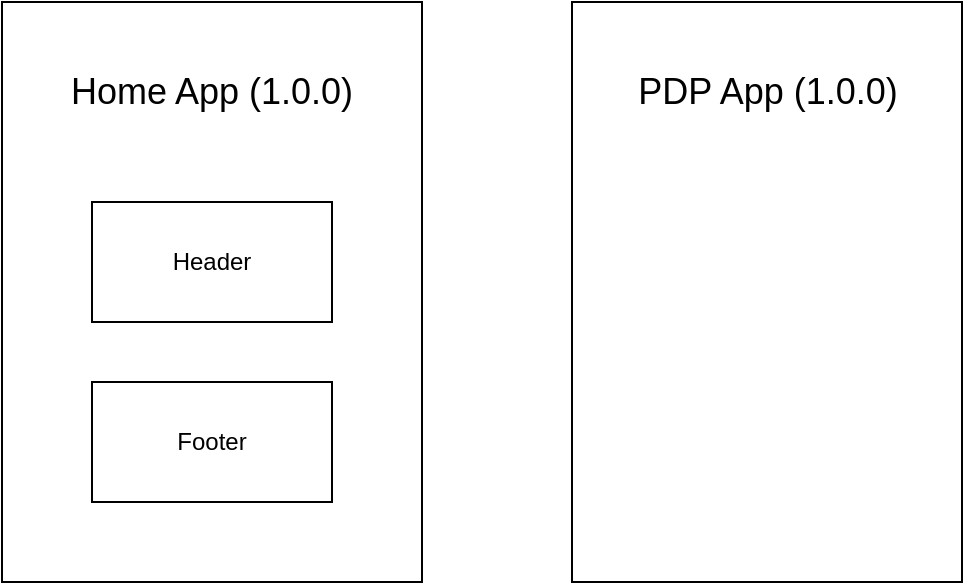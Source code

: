 <mxfile>
    <diagram id="iir4wcG9T3ESaMwN5E8d" name="Page-1">
        <mxGraphModel dx="722" dy="475" grid="1" gridSize="10" guides="1" tooltips="1" connect="1" arrows="1" fold="1" page="1" pageScale="1" pageWidth="850" pageHeight="1100" math="0" shadow="0">
            <root>
                <mxCell id="0"/>
                <mxCell id="1" parent="0"/>
                <mxCell id="2" value="" style="rounded=0;whiteSpace=wrap;html=1;" parent="1" vertex="1">
                    <mxGeometry x="80" y="60" width="210" height="290" as="geometry"/>
                </mxCell>
                <mxCell id="3" value="Header" style="rounded=0;whiteSpace=wrap;html=1;" parent="1" vertex="1">
                    <mxGeometry x="125" y="160" width="120" height="60" as="geometry"/>
                </mxCell>
                <mxCell id="4" value="Footer" style="rounded=0;whiteSpace=wrap;html=1;" parent="1" vertex="1">
                    <mxGeometry x="125" y="250" width="120" height="60" as="geometry"/>
                </mxCell>
                <mxCell id="5" value="&lt;font style=&quot;font-size: 18px&quot;&gt;Home App (1.0.0)&lt;/font&gt;" style="text;html=1;strokeColor=none;fillColor=none;align=center;verticalAlign=middle;whiteSpace=wrap;rounded=0;" parent="1" vertex="1">
                    <mxGeometry x="90" y="90" width="190" height="30" as="geometry"/>
                </mxCell>
                <mxCell id="6" value="" style="rounded=0;whiteSpace=wrap;html=1;fontSize=18;" parent="1" vertex="1">
                    <mxGeometry x="365" y="60" width="195" height="290" as="geometry"/>
                </mxCell>
                <mxCell id="7" value="PDP App (1.0.0)" style="text;html=1;strokeColor=none;fillColor=none;align=center;verticalAlign=middle;whiteSpace=wrap;rounded=0;fontSize=18;" parent="1" vertex="1">
                    <mxGeometry x="377.5" y="90" width="170" height="30" as="geometry"/>
                </mxCell>
            </root>
        </mxGraphModel>
    </diagram>
    <diagram id="_MeEodFlhnmNMKoFKnM0" name="NPM">
        <mxGraphModel dx="722" dy="475" grid="1" gridSize="10" guides="1" tooltips="1" connect="1" arrows="1" fold="1" page="1" pageScale="1" pageWidth="850" pageHeight="1100" math="0" shadow="0">
            <root>
                <mxCell id="XZ8D74BdEQrzPrBCrulP-0"/>
                <mxCell id="XZ8D74BdEQrzPrBCrulP-1" parent="XZ8D74BdEQrzPrBCrulP-0"/>
                <mxCell id="wsZaPkezZgkLh6Uc0SYC-14" style="edgeStyle=orthogonalEdgeStyle;html=1;entryX=0.25;entryY=0;entryDx=0;entryDy=0;" edge="1" parent="XZ8D74BdEQrzPrBCrulP-1" source="wsZaPkezZgkLh6Uc0SYC-0" target="wsZaPkezZgkLh6Uc0SYC-6">
                    <mxGeometry relative="1" as="geometry"/>
                </mxCell>
                <mxCell id="wsZaPkezZgkLh6Uc0SYC-0" value="" style="rounded=0;whiteSpace=wrap;html=1;" vertex="1" parent="XZ8D74BdEQrzPrBCrulP-1">
                    <mxGeometry x="80" y="60" width="210" height="290" as="geometry"/>
                </mxCell>
                <mxCell id="wsZaPkezZgkLh6Uc0SYC-3" value="&lt;font style=&quot;font-size: 18px&quot;&gt;Home App (1.0.0)&lt;/font&gt;" style="text;html=1;strokeColor=none;fillColor=none;align=center;verticalAlign=middle;whiteSpace=wrap;rounded=0;" vertex="1" parent="XZ8D74BdEQrzPrBCrulP-1">
                    <mxGeometry x="90" y="90" width="190" height="30" as="geometry"/>
                </mxCell>
                <mxCell id="wsZaPkezZgkLh6Uc0SYC-15" style="edgeStyle=orthogonalEdgeStyle;html=1;entryX=0.75;entryY=0;entryDx=0;entryDy=0;" edge="1" parent="XZ8D74BdEQrzPrBCrulP-1" source="wsZaPkezZgkLh6Uc0SYC-4" target="wsZaPkezZgkLh6Uc0SYC-6">
                    <mxGeometry relative="1" as="geometry"/>
                </mxCell>
                <mxCell id="wsZaPkezZgkLh6Uc0SYC-4" value="" style="rounded=0;whiteSpace=wrap;html=1;fontSize=18;" vertex="1" parent="XZ8D74BdEQrzPrBCrulP-1">
                    <mxGeometry x="560" y="60" width="195" height="290" as="geometry"/>
                </mxCell>
                <mxCell id="wsZaPkezZgkLh6Uc0SYC-5" value="PDP App (1.0.0)" style="text;html=1;strokeColor=none;fillColor=none;align=center;verticalAlign=middle;whiteSpace=wrap;rounded=0;fontSize=18;" vertex="1" parent="XZ8D74BdEQrzPrBCrulP-1">
                    <mxGeometry x="572.5" y="90" width="170" height="30" as="geometry"/>
                </mxCell>
                <mxCell id="wsZaPkezZgkLh6Uc0SYC-9" value="" style="group" vertex="1" connectable="0" parent="XZ8D74BdEQrzPrBCrulP-1">
                    <mxGeometry x="327.5" y="250" width="195" height="290" as="geometry"/>
                </mxCell>
                <mxCell id="wsZaPkezZgkLh6Uc0SYC-6" value="" style="rounded=0;whiteSpace=wrap;html=1;fontSize=18;" vertex="1" parent="wsZaPkezZgkLh6Uc0SYC-9">
                    <mxGeometry width="195" height="290" as="geometry"/>
                </mxCell>
                <mxCell id="wsZaPkezZgkLh6Uc0SYC-7" value="NPM Lib (1.0.0)" style="text;html=1;strokeColor=none;fillColor=none;align=center;verticalAlign=middle;whiteSpace=wrap;rounded=0;fontSize=18;" vertex="1" parent="wsZaPkezZgkLh6Uc0SYC-9">
                    <mxGeometry x="12.5" y="30" width="170" height="30" as="geometry"/>
                </mxCell>
                <mxCell id="wsZaPkezZgkLh6Uc0SYC-1" value="Header" style="rounded=0;whiteSpace=wrap;html=1;" vertex="1" parent="wsZaPkezZgkLh6Uc0SYC-9">
                    <mxGeometry x="37.5" y="100" width="120" height="60" as="geometry"/>
                </mxCell>
                <mxCell id="wsZaPkezZgkLh6Uc0SYC-2" value="Footer" style="rounded=0;whiteSpace=wrap;html=1;" vertex="1" parent="wsZaPkezZgkLh6Uc0SYC-9">
                    <mxGeometry x="37.5" y="190" width="120" height="60" as="geometry"/>
                </mxCell>
            </root>
        </mxGraphModel>
    </diagram>
    <diagram id="_0i1BT5JuFPo9GhGQbNU" name="Asset Store">
        <mxGraphModel dx="722" dy="1575" grid="1" gridSize="10" guides="1" tooltips="1" connect="1" arrows="1" fold="1" page="1" pageScale="1" pageWidth="850" pageHeight="1100" math="0" shadow="0">
            <root>
                <mxCell id="bpU4wvA41DpkF0b1Qok4-0"/>
                <mxCell id="bpU4wvA41DpkF0b1Qok4-1" parent="bpU4wvA41DpkF0b1Qok4-0"/>
                <mxCell id="AkvCsayK4ZySjoq4moD5-1" value="" style="rounded=0;whiteSpace=wrap;html=1;" vertex="1" parent="bpU4wvA41DpkF0b1Qok4-1">
                    <mxGeometry x="80" y="60" width="210" height="290" as="geometry"/>
                </mxCell>
                <mxCell id="AkvCsayK4ZySjoq4moD5-2" value="&lt;font style=&quot;font-size: 18px&quot;&gt;Home App (1.0.0)&lt;/font&gt;" style="text;html=1;strokeColor=none;fillColor=none;align=center;verticalAlign=middle;whiteSpace=wrap;rounded=0;" vertex="1" parent="bpU4wvA41DpkF0b1Qok4-1">
                    <mxGeometry x="90" y="90" width="190" height="30" as="geometry"/>
                </mxCell>
                <mxCell id="AkvCsayK4ZySjoq4moD5-4" value="" style="rounded=0;whiteSpace=wrap;html=1;fontSize=18;" vertex="1" parent="bpU4wvA41DpkF0b1Qok4-1">
                    <mxGeometry x="770" y="60" width="195" height="290" as="geometry"/>
                </mxCell>
                <mxCell id="AkvCsayK4ZySjoq4moD5-5" value="PDP App (1.0.0)" style="text;html=1;strokeColor=none;fillColor=none;align=center;verticalAlign=middle;whiteSpace=wrap;rounded=0;fontSize=18;" vertex="1" parent="bpU4wvA41DpkF0b1Qok4-1">
                    <mxGeometry x="782.5" y="90" width="170" height="30" as="geometry"/>
                </mxCell>
                <mxCell id="AkvCsayK4ZySjoq4moD5-6" value="" style="group" vertex="1" connectable="0" parent="bpU4wvA41DpkF0b1Qok4-1">
                    <mxGeometry x="328" y="-50" width="195" height="290" as="geometry"/>
                </mxCell>
                <mxCell id="AkvCsayK4ZySjoq4moD5-7" value="" style="rounded=0;whiteSpace=wrap;html=1;fontSize=18;" vertex="1" parent="AkvCsayK4ZySjoq4moD5-6">
                    <mxGeometry width="195" height="290" as="geometry"/>
                </mxCell>
                <mxCell id="AkvCsayK4ZySjoq4moD5-8" value="Header/Footer Project" style="text;html=1;strokeColor=none;fillColor=none;align=center;verticalAlign=middle;whiteSpace=wrap;rounded=0;fontSize=18;" vertex="1" parent="AkvCsayK4ZySjoq4moD5-6">
                    <mxGeometry x="12.5" y="30" width="170" height="30" as="geometry"/>
                </mxCell>
                <mxCell id="AkvCsayK4ZySjoq4moD5-9" value="Header" style="rounded=0;whiteSpace=wrap;html=1;" vertex="1" parent="AkvCsayK4ZySjoq4moD5-6">
                    <mxGeometry x="37.5" y="100" width="120" height="60" as="geometry"/>
                </mxCell>
                <mxCell id="AkvCsayK4ZySjoq4moD5-10" value="Footer" style="rounded=0;whiteSpace=wrap;html=1;" vertex="1" parent="AkvCsayK4ZySjoq4moD5-6">
                    <mxGeometry x="37.5" y="190" width="120" height="60" as="geometry"/>
                </mxCell>
                <mxCell id="AkvCsayK4ZySjoq4moD5-11" value="S3 Artifiacts" style="rounded=0;whiteSpace=wrap;html=1;" vertex="1" parent="bpU4wvA41DpkF0b1Qok4-1">
                    <mxGeometry x="590" y="90" width="120" height="60" as="geometry"/>
                </mxCell>
                <mxCell id="AkvCsayK4ZySjoq4moD5-12" style="edgeStyle=orthogonalEdgeStyle;html=1;entryX=0.5;entryY=0;entryDx=0;entryDy=0;" edge="1" parent="bpU4wvA41DpkF0b1Qok4-1" source="AkvCsayK4ZySjoq4moD5-7" target="AkvCsayK4ZySjoq4moD5-11">
                    <mxGeometry relative="1" as="geometry">
                        <Array as="points">
                            <mxPoint x="557" y="95"/>
                            <mxPoint x="557" y="50"/>
                            <mxPoint x="650" y="50"/>
                        </Array>
                    </mxGeometry>
                </mxCell>
                <mxCell id="AkvCsayK4ZySjoq4moD5-14" style="edgeStyle=orthogonalEdgeStyle;html=1;" edge="1" parent="bpU4wvA41DpkF0b1Qok4-1" source="AkvCsayK4ZySjoq4moD5-13" target="AkvCsayK4ZySjoq4moD5-11">
                    <mxGeometry relative="1" as="geometry"/>
                </mxCell>
                <mxCell id="AkvCsayK4ZySjoq4moD5-13" value="Shim Library" style="rounded=0;whiteSpace=wrap;html=1;" vertex="1" parent="bpU4wvA41DpkF0b1Qok4-1">
                    <mxGeometry x="590" y="270" width="120" height="60" as="geometry"/>
                </mxCell>
            </root>
        </mxGraphModel>
    </diagram>
</mxfile>